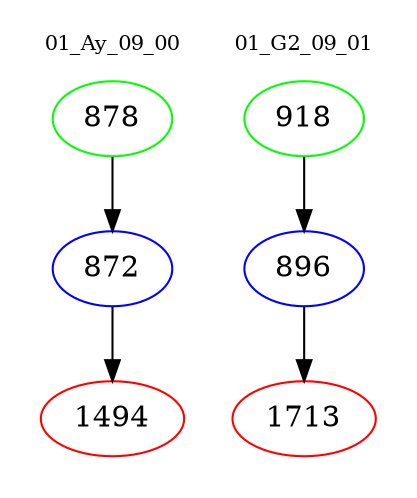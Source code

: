 digraph{
subgraph cluster_0 {
color = white
label = "01_Ay_09_00";
fontsize=10;
T0_878 [label="878", color="green"]
T0_878 -> T0_872 [color="black"]
T0_872 [label="872", color="blue"]
T0_872 -> T0_1494 [color="black"]
T0_1494 [label="1494", color="red"]
}
subgraph cluster_1 {
color = white
label = "01_G2_09_01";
fontsize=10;
T1_918 [label="918", color="green"]
T1_918 -> T1_896 [color="black"]
T1_896 [label="896", color="blue"]
T1_896 -> T1_1713 [color="black"]
T1_1713 [label="1713", color="red"]
}
}
